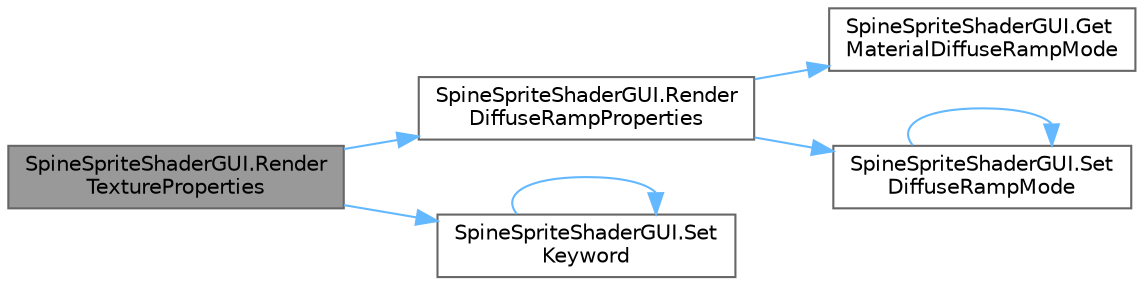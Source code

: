 digraph "SpineSpriteShaderGUI.RenderTextureProperties"
{
 // LATEX_PDF_SIZE
  bgcolor="transparent";
  edge [fontname=Helvetica,fontsize=10,labelfontname=Helvetica,labelfontsize=10];
  node [fontname=Helvetica,fontsize=10,shape=box,height=0.2,width=0.4];
  rankdir="LR";
  Node1 [id="Node000001",label="SpineSpriteShaderGUI.Render\lTextureProperties",height=0.2,width=0.4,color="gray40", fillcolor="grey60", style="filled", fontcolor="black",tooltip=" "];
  Node1 -> Node2 [id="edge1_Node000001_Node000002",color="steelblue1",style="solid",tooltip=" "];
  Node2 [id="Node000002",label="SpineSpriteShaderGUI.Render\lDiffuseRampProperties",height=0.2,width=0.4,color="grey40", fillcolor="white", style="filled",URL="$class_spine_sprite_shader_g_u_i.html#adfc8b5f8fa523b726af64fab8edda399",tooltip=" "];
  Node2 -> Node3 [id="edge2_Node000002_Node000003",color="steelblue1",style="solid",tooltip=" "];
  Node3 [id="Node000003",label="SpineSpriteShaderGUI.Get\lMaterialDiffuseRampMode",height=0.2,width=0.4,color="grey40", fillcolor="white", style="filled",URL="$class_spine_sprite_shader_g_u_i.html#ac3cd39bb53a9010d083897489d07f7e2",tooltip=" "];
  Node2 -> Node4 [id="edge3_Node000002_Node000004",color="steelblue1",style="solid",tooltip=" "];
  Node4 [id="Node000004",label="SpineSpriteShaderGUI.Set\lDiffuseRampMode",height=0.2,width=0.4,color="grey40", fillcolor="white", style="filled",URL="$class_spine_sprite_shader_g_u_i.html#af3909f4416ae0da97862a7feaf2e3983",tooltip=" "];
  Node4 -> Node4 [id="edge4_Node000004_Node000004",color="steelblue1",style="solid",tooltip=" "];
  Node1 -> Node5 [id="edge5_Node000001_Node000005",color="steelblue1",style="solid",tooltip=" "];
  Node5 [id="Node000005",label="SpineSpriteShaderGUI.Set\lKeyword",height=0.2,width=0.4,color="grey40", fillcolor="white", style="filled",URL="$class_spine_sprite_shader_g_u_i.html#a7e1134ea713042bb1685316583c03066",tooltip=" "];
  Node5 -> Node5 [id="edge6_Node000005_Node000005",color="steelblue1",style="solid",tooltip=" "];
}
